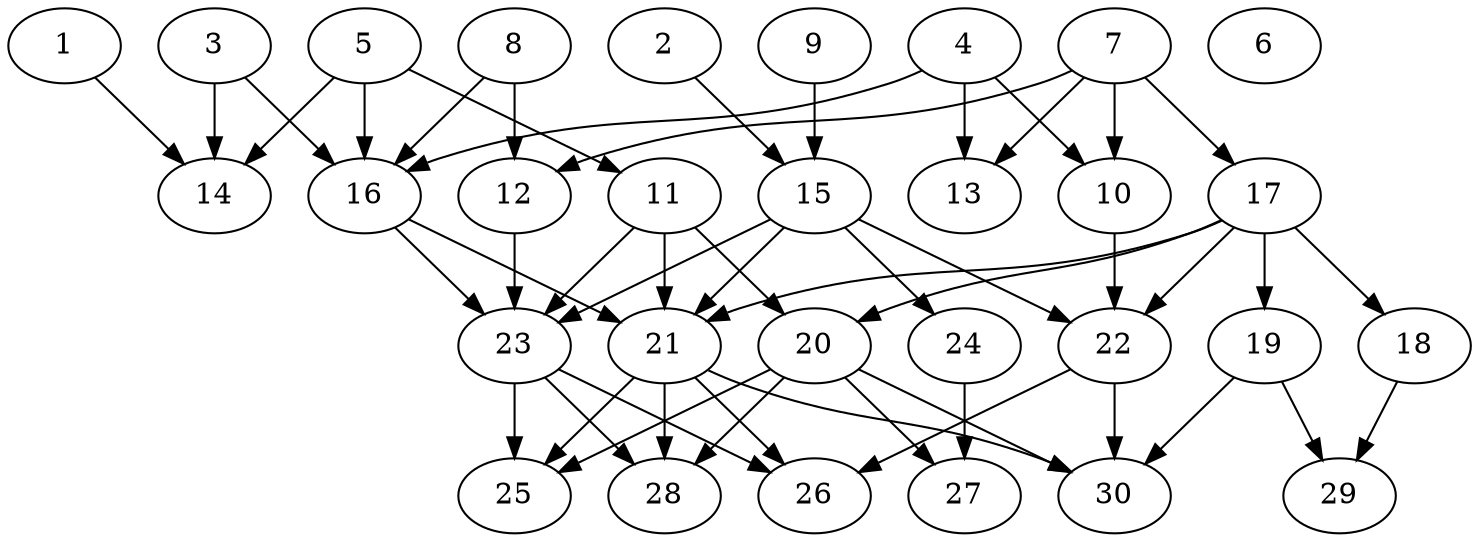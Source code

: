 // DAG automatically generated by daggen at Tue Aug  6 16:27:24 2019
// ./daggen --dot -n 30 --ccr 0.4 --fat 0.7 --regular 0.5 --density 0.5 --mindata 5242880 --maxdata 52428800 
digraph G {
  1 [size="95385600", alpha="0.08", expect_size="38154240"] 
  1 -> 14 [size ="38154240"]
  2 [size="70530560", alpha="0.14", expect_size="28212224"] 
  2 -> 15 [size ="28212224"]
  3 [size="116659200", alpha="0.00", expect_size="46663680"] 
  3 -> 14 [size ="46663680"]
  3 -> 16 [size ="46663680"]
  4 [size="67036160", alpha="0.19", expect_size="26814464"] 
  4 -> 10 [size ="26814464"]
  4 -> 13 [size ="26814464"]
  4 -> 16 [size ="26814464"]
  5 [size="77829120", alpha="0.19", expect_size="31131648"] 
  5 -> 11 [size ="31131648"]
  5 -> 14 [size ="31131648"]
  5 -> 16 [size ="31131648"]
  6 [size="90094080", alpha="0.11", expect_size="36037632"] 
  7 [size="21258240", alpha="0.15", expect_size="8503296"] 
  7 -> 10 [size ="8503296"]
  7 -> 12 [size ="8503296"]
  7 -> 13 [size ="8503296"]
  7 -> 17 [size ="8503296"]
  8 [size="114634240", alpha="0.19", expect_size="45853696"] 
  8 -> 12 [size ="45853696"]
  8 -> 16 [size ="45853696"]
  9 [size="18183680", alpha="0.08", expect_size="7273472"] 
  9 -> 15 [size ="7273472"]
  10 [size="67443200", alpha="0.13", expect_size="26977280"] 
  10 -> 22 [size ="26977280"]
  11 [size="14126080", alpha="0.11", expect_size="5650432"] 
  11 -> 20 [size ="5650432"]
  11 -> 21 [size ="5650432"]
  11 -> 23 [size ="5650432"]
  12 [size="59274240", alpha="0.03", expect_size="23709696"] 
  12 -> 23 [size ="23709696"]
  13 [size="21150720", alpha="0.00", expect_size="8460288"] 
  14 [size="23022080", alpha="0.12", expect_size="9208832"] 
  15 [size="15825920", alpha="0.17", expect_size="6330368"] 
  15 -> 21 [size ="6330368"]
  15 -> 22 [size ="6330368"]
  15 -> 23 [size ="6330368"]
  15 -> 24 [size ="6330368"]
  16 [size="126794240", alpha="0.04", expect_size="50717696"] 
  16 -> 21 [size ="50717696"]
  16 -> 23 [size ="50717696"]
  17 [size="73945600", alpha="0.13", expect_size="29578240"] 
  17 -> 18 [size ="29578240"]
  17 -> 19 [size ="29578240"]
  17 -> 20 [size ="29578240"]
  17 -> 21 [size ="29578240"]
  17 -> 22 [size ="29578240"]
  18 [size="46722560", alpha="0.05", expect_size="18689024"] 
  18 -> 29 [size ="18689024"]
  19 [size="41359360", alpha="0.14", expect_size="16543744"] 
  19 -> 29 [size ="16543744"]
  19 -> 30 [size ="16543744"]
  20 [size="86579200", alpha="0.10", expect_size="34631680"] 
  20 -> 25 [size ="34631680"]
  20 -> 27 [size ="34631680"]
  20 -> 28 [size ="34631680"]
  20 -> 30 [size ="34631680"]
  21 [size="44887040", alpha="0.20", expect_size="17954816"] 
  21 -> 25 [size ="17954816"]
  21 -> 26 [size ="17954816"]
  21 -> 28 [size ="17954816"]
  21 -> 30 [size ="17954816"]
  22 [size="108480000", alpha="0.19", expect_size="43392000"] 
  22 -> 26 [size ="43392000"]
  22 -> 30 [size ="43392000"]
  23 [size="125066240", alpha="0.17", expect_size="50026496"] 
  23 -> 25 [size ="50026496"]
  23 -> 26 [size ="50026496"]
  23 -> 28 [size ="50026496"]
  24 [size="125841920", alpha="0.03", expect_size="50336768"] 
  24 -> 27 [size ="50336768"]
  25 [size="80942080", alpha="0.01", expect_size="32376832"] 
  26 [size="64079360", alpha="0.11", expect_size="25631744"] 
  27 [size="87073280", alpha="0.03", expect_size="34829312"] 
  28 [size="43573760", alpha="0.12", expect_size="17429504"] 
  29 [size="72839680", alpha="0.02", expect_size="29135872"] 
  30 [size="35814400", alpha="0.01", expect_size="14325760"] 
}
